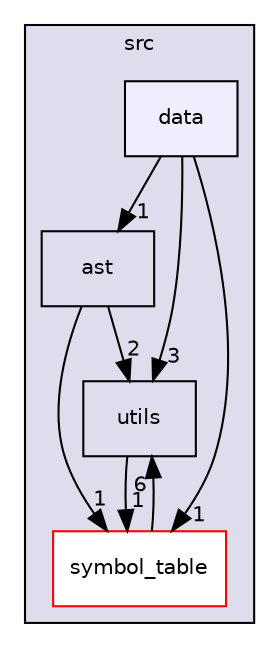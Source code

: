 digraph "src/data" {
  compound=true
  node [ fontsize="10", fontname="Helvetica"];
  edge [ labelfontsize="10", labelfontname="Helvetica"];
  subgraph clusterdir_68267d1309a1af8e8297ef4c3efbcdba {
    graph [ bgcolor="#ddddee", pencolor="black", label="src" fontname="Helvetica", fontsize="10", URL="dir_68267d1309a1af8e8297ef4c3efbcdba.html"]
  dir_203e5988f1ed315d29383d699972de6f [shape=box label="ast" URL="dir_203e5988f1ed315d29383d699972de6f.html"];
  dir_313caf1132e152dd9b58bea13a4052ca [shape=box label="utils" URL="dir_313caf1132e152dd9b58bea13a4052ca.html"];
  dir_ee2e78e09e3523a3dc72b1c19f9afb8f [shape=box label="symbol_table" fillcolor="white" style="filled" color="red" URL="dir_ee2e78e09e3523a3dc72b1c19f9afb8f.html"];
  dir_c1be8d27e7f84178e95f152701110b19 [shape=box, label="data", style="filled", fillcolor="#eeeeff", pencolor="black", URL="dir_c1be8d27e7f84178e95f152701110b19.html"];
  }
  dir_203e5988f1ed315d29383d699972de6f->dir_313caf1132e152dd9b58bea13a4052ca [headlabel="2", labeldistance=1.5 headhref="dir_000001_000023.html"];
  dir_203e5988f1ed315d29383d699972de6f->dir_ee2e78e09e3523a3dc72b1c19f9afb8f [headlabel="1", labeldistance=1.5 headhref="dir_000001_000014.html"];
  dir_c1be8d27e7f84178e95f152701110b19->dir_203e5988f1ed315d29383d699972de6f [headlabel="1", labeldistance=1.5 headhref="dir_000002_000001.html"];
  dir_c1be8d27e7f84178e95f152701110b19->dir_313caf1132e152dd9b58bea13a4052ca [headlabel="3", labeldistance=1.5 headhref="dir_000002_000023.html"];
  dir_c1be8d27e7f84178e95f152701110b19->dir_ee2e78e09e3523a3dc72b1c19f9afb8f [headlabel="1", labeldistance=1.5 headhref="dir_000002_000014.html"];
  dir_ee2e78e09e3523a3dc72b1c19f9afb8f->dir_313caf1132e152dd9b58bea13a4052ca [headlabel="6", labeldistance=1.5 headhref="dir_000014_000023.html"];
  dir_313caf1132e152dd9b58bea13a4052ca->dir_ee2e78e09e3523a3dc72b1c19f9afb8f [headlabel="1", labeldistance=1.5 headhref="dir_000023_000014.html"];
}
